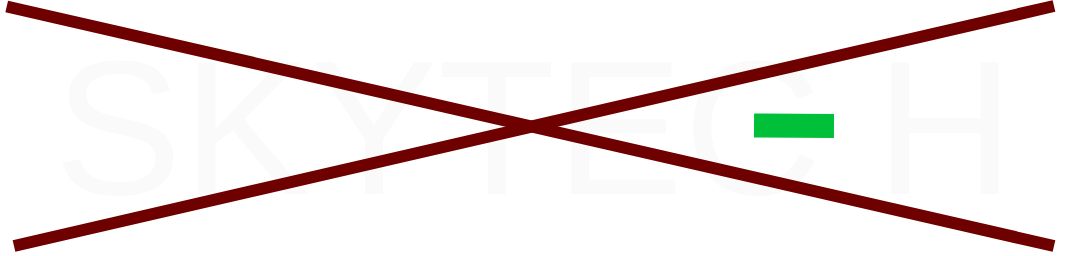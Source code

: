 <mxfile>
    <diagram id="gsjsaQPfm99xOUQcG8cG" name="Page-1">
        <mxGraphModel dx="657" dy="537" grid="1" gridSize="10" guides="1" tooltips="1" connect="1" arrows="1" fold="1" page="1" pageScale="1" pageWidth="850" pageHeight="1100" math="0" shadow="0">
            <root>
                <mxCell id="0"/>
                <mxCell id="1" parent="0"/>
                <mxCell id="2" value="&lt;font style=&quot;font-size: 96px;&quot;&gt;SKYTEC H&lt;/font&gt;" style="text;html=1;align=center;verticalAlign=middle;whiteSpace=wrap;rounded=0;fillColor=none;strokeColor=none;fontColor=#FAFAFA;" parent="1" vertex="1">
                    <mxGeometry x="200" y="280" width="520" height="120" as="geometry"/>
                </mxCell>
                <mxCell id="3" value="" style="endArrow=none;html=1;fontSize=96;strokeWidth=12;fillColor=#60a917;strokeColor=#00c03a;" parent="1" edge="1">
                    <mxGeometry width="50" height="50" relative="1" as="geometry">
                        <mxPoint x="570" y="339.76" as="sourcePoint"/>
                        <mxPoint x="610" y="340" as="targetPoint"/>
                    </mxGeometry>
                </mxCell>
                <mxCell id="4" value="" style="endArrow=none;html=1;exitX=1;exitY=1;exitDx=0;exitDy=0;entryX=-0.007;entryY=0.002;entryDx=0;entryDy=0;entryPerimeter=0;fillColor=#a20025;strokeColor=#6F0000;strokeWidth=6;" edge="1" parent="1" source="2" target="2">
                    <mxGeometry width="50" height="50" relative="1" as="geometry">
                        <mxPoint x="450" y="380" as="sourcePoint"/>
                        <mxPoint x="500" y="330" as="targetPoint"/>
                    </mxGeometry>
                </mxCell>
                <mxCell id="5" value="" style="endArrow=none;html=1;strokeWidth=6;exitX=0;exitY=1;exitDx=0;exitDy=0;entryX=1;entryY=0;entryDx=0;entryDy=0;fillColor=#a20025;strokeColor=#6F0000;" edge="1" parent="1" source="2" target="2">
                    <mxGeometry width="50" height="50" relative="1" as="geometry">
                        <mxPoint x="450" y="380" as="sourcePoint"/>
                        <mxPoint x="500" y="330" as="targetPoint"/>
                    </mxGeometry>
                </mxCell>
            </root>
        </mxGraphModel>
    </diagram>
</mxfile>
